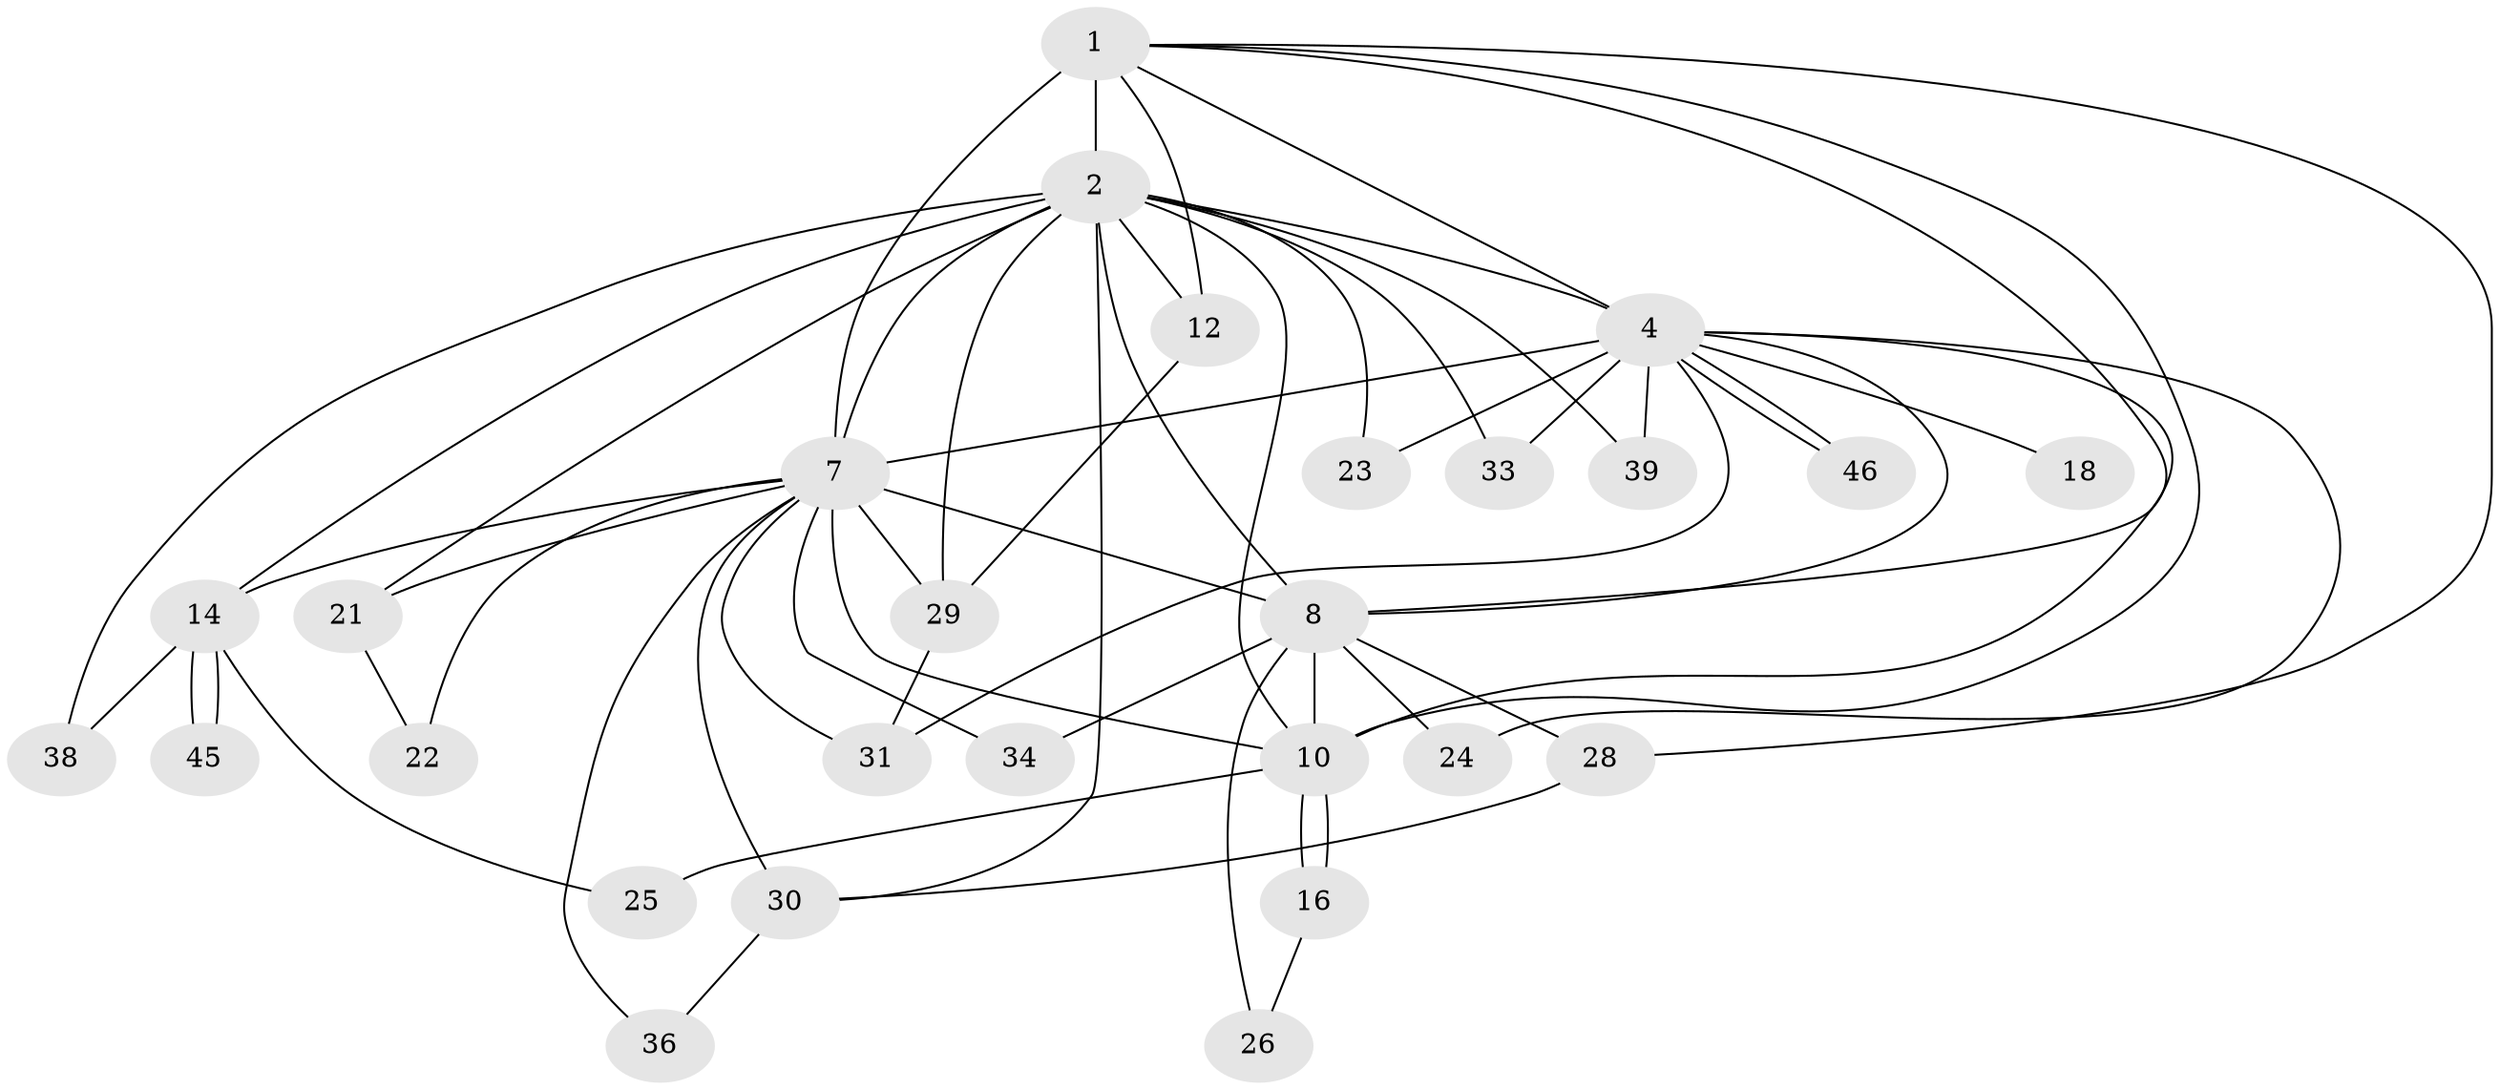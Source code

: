 // original degree distribution, {13: 0.03636363636363636, 14: 0.03636363636363636, 17: 0.01818181818181818, 18: 0.03636363636363636, 15: 0.05454545454545454, 2: 0.5454545454545454, 3: 0.16363636363636364, 8: 0.01818181818181818, 4: 0.03636363636363636, 5: 0.05454545454545454}
// Generated by graph-tools (version 1.1) at 2025/14/03/09/25 04:14:00]
// undirected, 27 vertices, 59 edges
graph export_dot {
graph [start="1"]
  node [color=gray90,style=filled];
  1;
  2 [super="+3+32+6"];
  4 [super="+37+5+13"];
  7 [super="+44+27+9+19+40+15"];
  8;
  10 [super="+20"];
  12;
  14 [super="+42"];
  16;
  18;
  21;
  22;
  23;
  24;
  25;
  26;
  28;
  29;
  30;
  31;
  33;
  34;
  36;
  38;
  39;
  45;
  46;
  1 -- 2 [weight=3];
  1 -- 4 [weight=2];
  1 -- 7 [weight=4];
  1 -- 8;
  1 -- 10;
  1 -- 12;
  1 -- 28;
  2 -- 4 [weight=8];
  2 -- 7 [weight=10];
  2 -- 8 [weight=3];
  2 -- 10 [weight=3];
  2 -- 23;
  2 -- 39 [weight=2];
  2 -- 12;
  2 -- 29 [weight=2];
  2 -- 30;
  2 -- 33;
  2 -- 38;
  2 -- 14 [weight=2];
  2 -- 21;
  4 -- 7 [weight=5];
  4 -- 8 [weight=2];
  4 -- 10 [weight=3];
  4 -- 18 [weight=2];
  4 -- 24;
  4 -- 33;
  4 -- 46;
  4 -- 46;
  4 -- 39;
  4 -- 31;
  4 -- 23;
  7 -- 8 [weight=3];
  7 -- 10 [weight=2];
  7 -- 31;
  7 -- 30 [weight=2];
  7 -- 34;
  7 -- 36;
  7 -- 14;
  7 -- 22;
  7 -- 29;
  7 -- 21;
  8 -- 10;
  8 -- 24;
  8 -- 26;
  8 -- 28;
  8 -- 34;
  10 -- 16;
  10 -- 16;
  10 -- 25;
  12 -- 29;
  14 -- 25;
  14 -- 38;
  14 -- 45;
  14 -- 45;
  16 -- 26;
  21 -- 22;
  28 -- 30;
  29 -- 31;
  30 -- 36;
}
